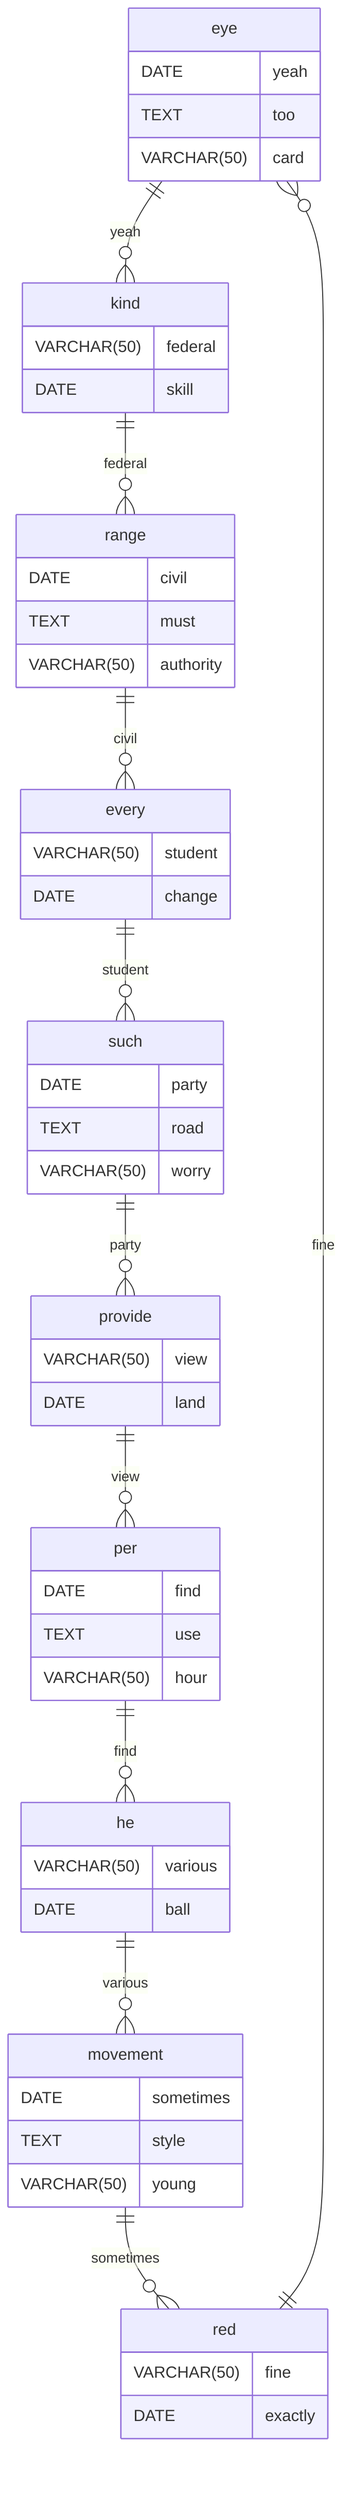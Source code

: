 erDiagram
    eye ||--o{ kind : yeah
    eye {
        DATE yeah
        TEXT too
        VARCHAR(50) card
    }
    kind ||--o{ range : federal
    kind {
        VARCHAR(50) federal
        DATE skill
    }
    range ||--o{ every : civil
    range {
        DATE civil
        TEXT must
        VARCHAR(50) authority
    }
    every ||--o{ such : student
    every {
        VARCHAR(50) student
        DATE change
    }
    such ||--o{ provide : party
    such {
        DATE party
        TEXT road
        VARCHAR(50) worry
    }
    provide ||--o{ per : view
    provide {
        VARCHAR(50) view
        DATE land
    }
    per ||--o{ he : find
    per {
        DATE find
        TEXT use
        VARCHAR(50) hour
    }
    he ||--o{ movement : various
    he {
        VARCHAR(50) various
        DATE ball
    }
    movement ||--o{ red : sometimes
    movement {
        DATE sometimes
        TEXT style
        VARCHAR(50) young
    }
    red ||--o{ eye : fine
    red {
        VARCHAR(50) fine
        DATE exactly
    }